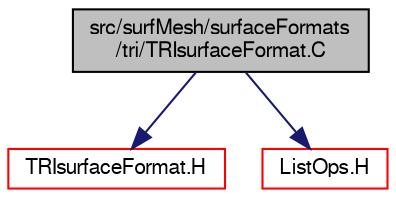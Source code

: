 digraph "src/surfMesh/surfaceFormats/tri/TRIsurfaceFormat.C"
{
  bgcolor="transparent";
  edge [fontname="FreeSans",fontsize="10",labelfontname="FreeSans",labelfontsize="10"];
  node [fontname="FreeSans",fontsize="10",shape=record];
  Node0 [label="src/surfMesh/surfaceFormats\l/tri/TRIsurfaceFormat.C",height=0.2,width=0.4,color="black", fillcolor="grey75", style="filled", fontcolor="black"];
  Node0 -> Node1 [color="midnightblue",fontsize="10",style="solid",fontname="FreeSans"];
  Node1 [label="TRIsurfaceFormat.H",height=0.2,width=0.4,color="red",URL="$a15221.html"];
  Node0 -> Node120 [color="midnightblue",fontsize="10",style="solid",fontname="FreeSans"];
  Node120 [label="ListOps.H",height=0.2,width=0.4,color="red",URL="$a08687.html",tooltip="Various functions to operate on Lists. "];
}
